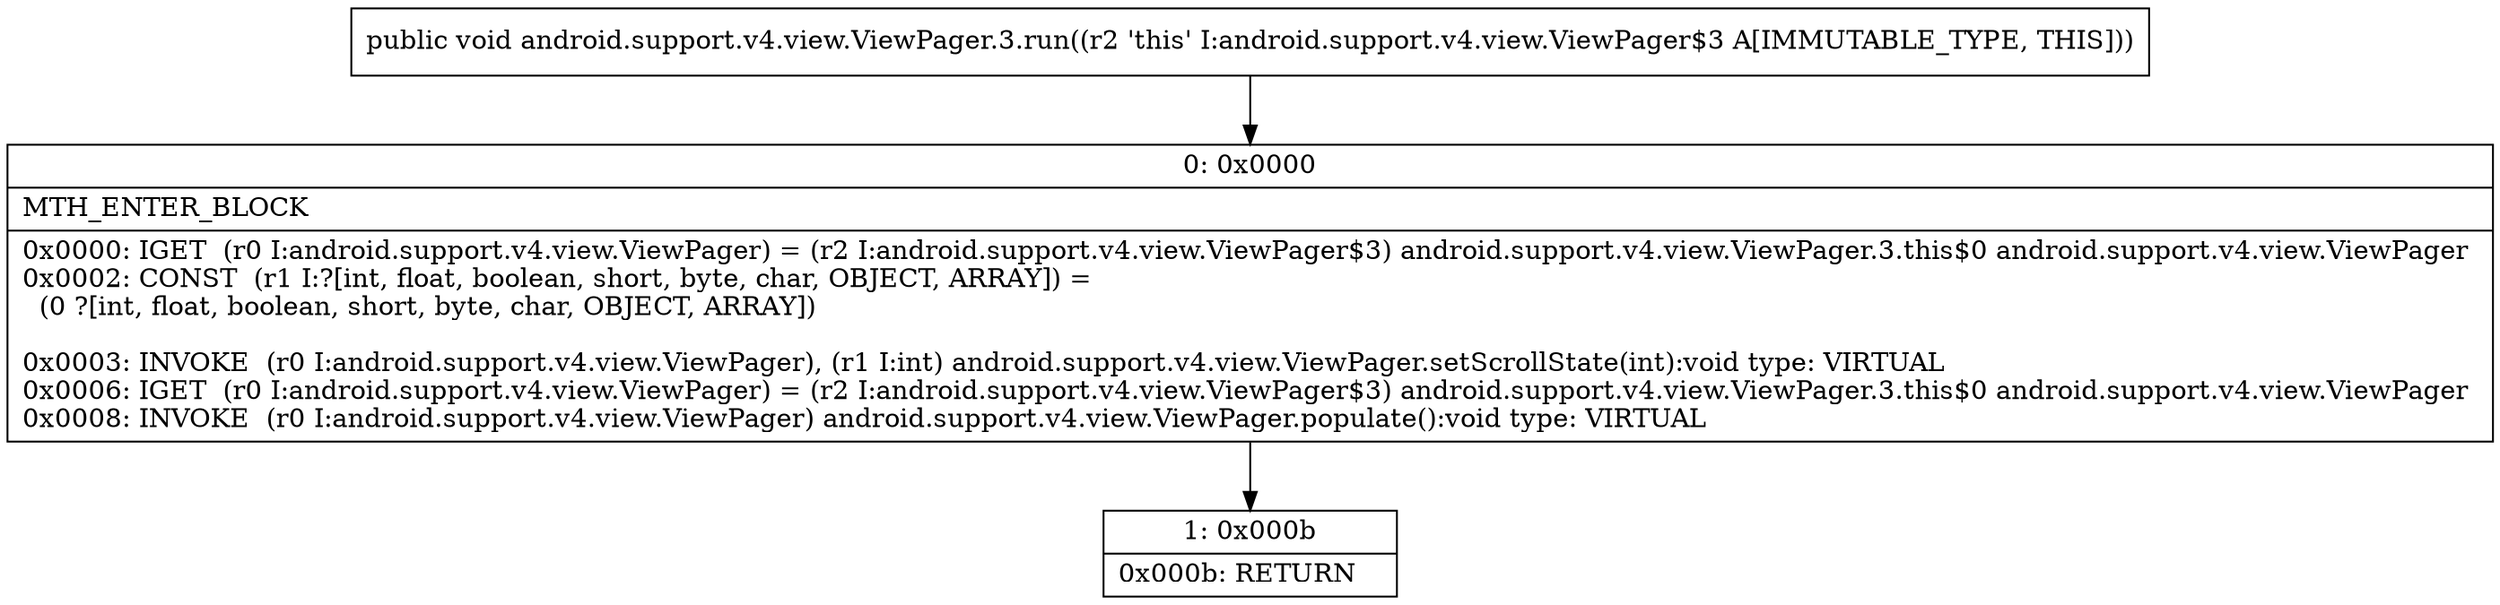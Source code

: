 digraph "CFG forandroid.support.v4.view.ViewPager.3.run()V" {
Node_0 [shape=record,label="{0\:\ 0x0000|MTH_ENTER_BLOCK\l|0x0000: IGET  (r0 I:android.support.v4.view.ViewPager) = (r2 I:android.support.v4.view.ViewPager$3) android.support.v4.view.ViewPager.3.this$0 android.support.v4.view.ViewPager \l0x0002: CONST  (r1 I:?[int, float, boolean, short, byte, char, OBJECT, ARRAY]) = \l  (0 ?[int, float, boolean, short, byte, char, OBJECT, ARRAY])\l \l0x0003: INVOKE  (r0 I:android.support.v4.view.ViewPager), (r1 I:int) android.support.v4.view.ViewPager.setScrollState(int):void type: VIRTUAL \l0x0006: IGET  (r0 I:android.support.v4.view.ViewPager) = (r2 I:android.support.v4.view.ViewPager$3) android.support.v4.view.ViewPager.3.this$0 android.support.v4.view.ViewPager \l0x0008: INVOKE  (r0 I:android.support.v4.view.ViewPager) android.support.v4.view.ViewPager.populate():void type: VIRTUAL \l}"];
Node_1 [shape=record,label="{1\:\ 0x000b|0x000b: RETURN   \l}"];
MethodNode[shape=record,label="{public void android.support.v4.view.ViewPager.3.run((r2 'this' I:android.support.v4.view.ViewPager$3 A[IMMUTABLE_TYPE, THIS])) }"];
MethodNode -> Node_0;
Node_0 -> Node_1;
}

